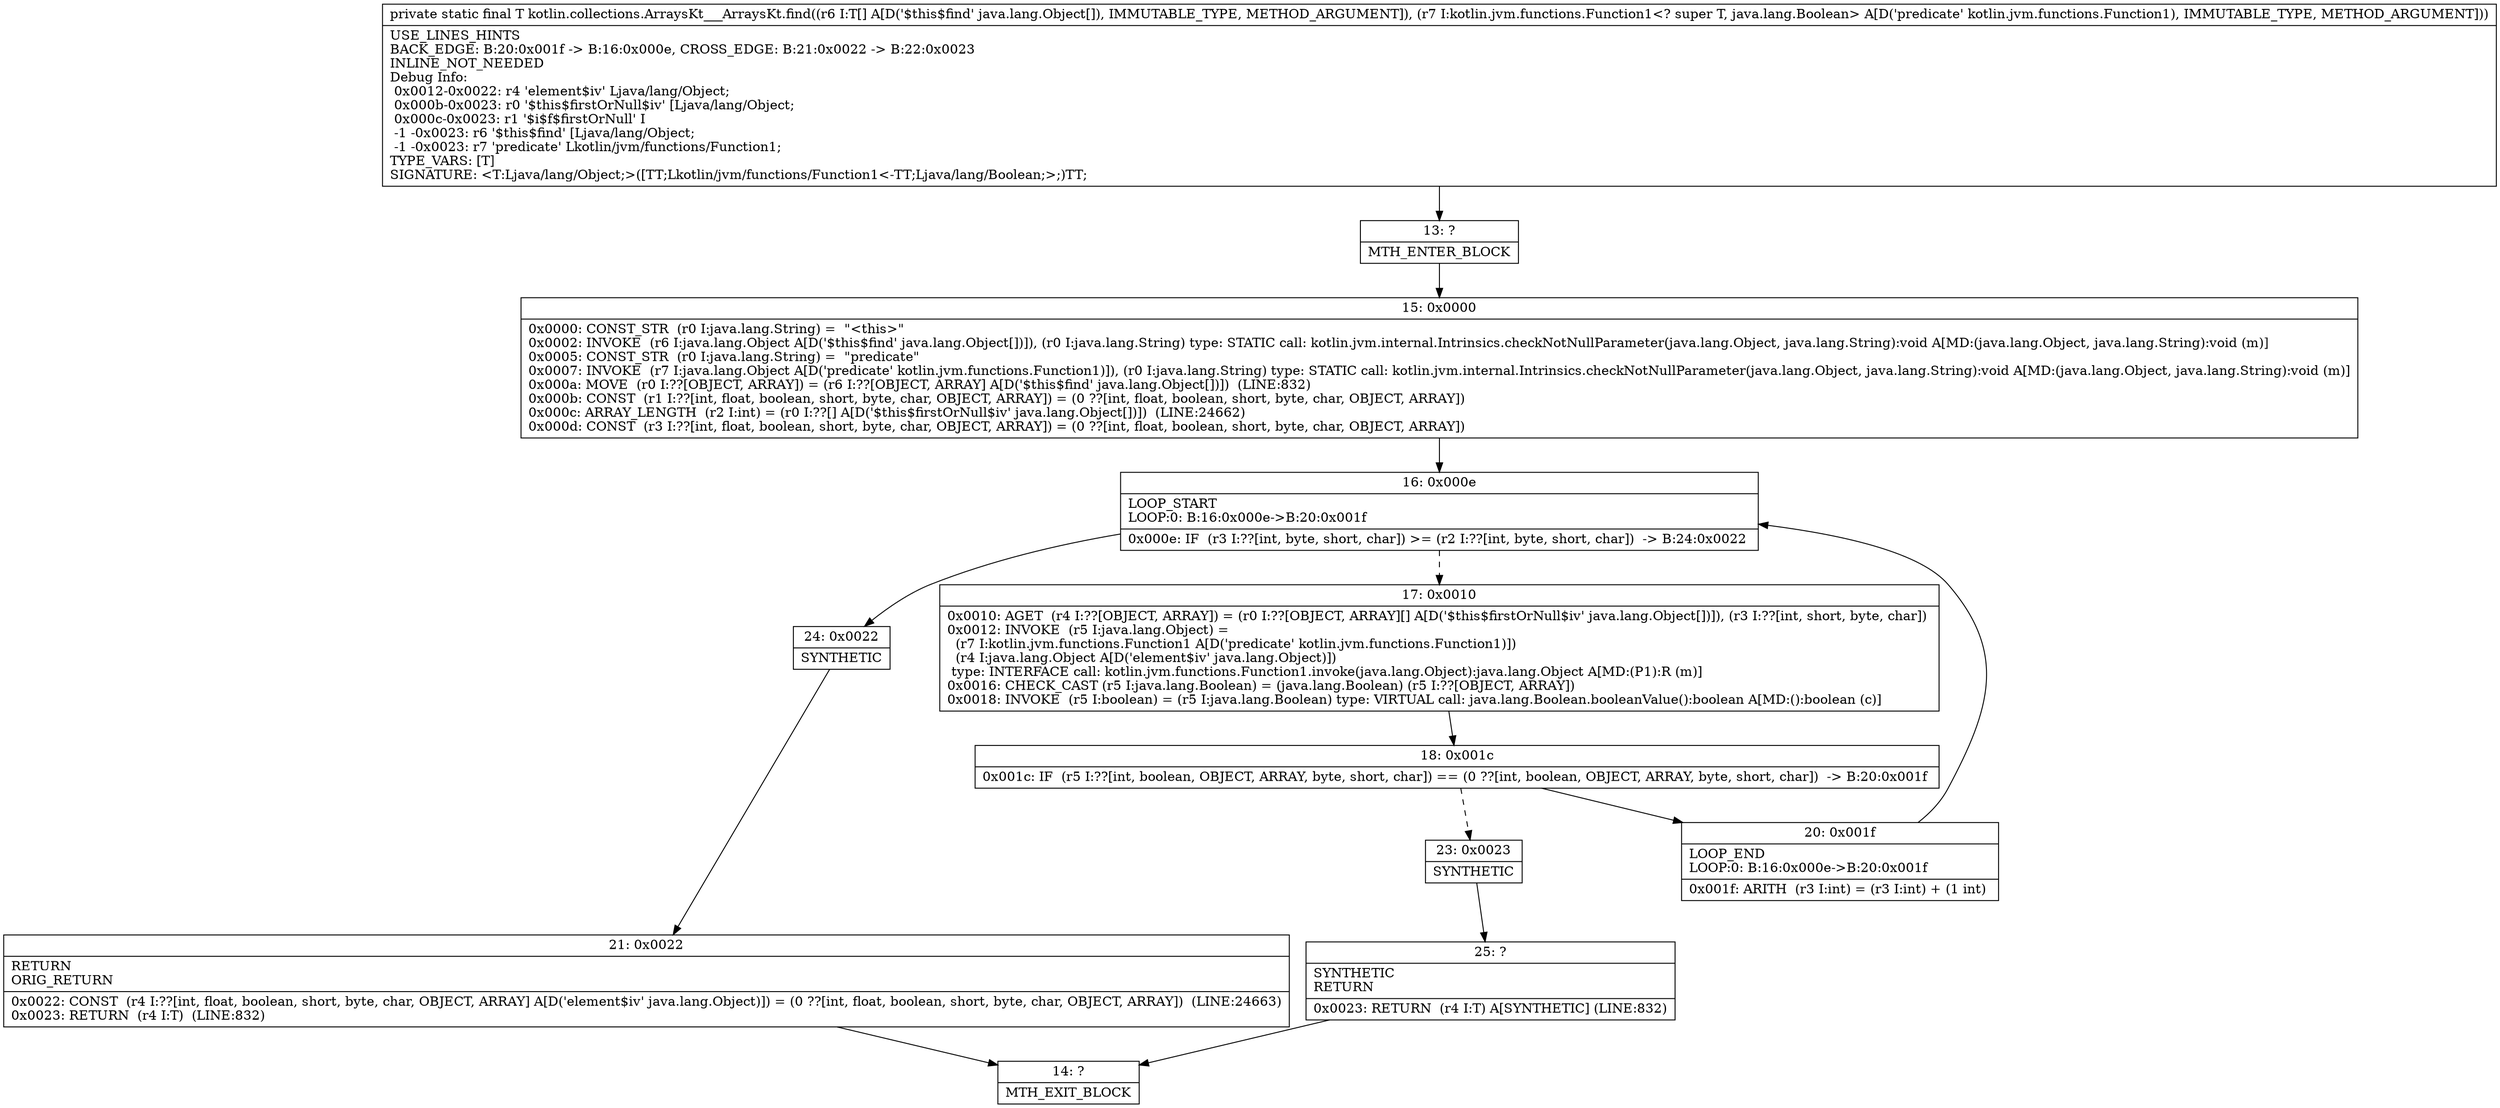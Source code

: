digraph "CFG forkotlin.collections.ArraysKt___ArraysKt.find([Ljava\/lang\/Object;Lkotlin\/jvm\/functions\/Function1;)Ljava\/lang\/Object;" {
Node_13 [shape=record,label="{13\:\ ?|MTH_ENTER_BLOCK\l}"];
Node_15 [shape=record,label="{15\:\ 0x0000|0x0000: CONST_STR  (r0 I:java.lang.String) =  \"\<this\>\" \l0x0002: INVOKE  (r6 I:java.lang.Object A[D('$this$find' java.lang.Object[])]), (r0 I:java.lang.String) type: STATIC call: kotlin.jvm.internal.Intrinsics.checkNotNullParameter(java.lang.Object, java.lang.String):void A[MD:(java.lang.Object, java.lang.String):void (m)]\l0x0005: CONST_STR  (r0 I:java.lang.String) =  \"predicate\" \l0x0007: INVOKE  (r7 I:java.lang.Object A[D('predicate' kotlin.jvm.functions.Function1)]), (r0 I:java.lang.String) type: STATIC call: kotlin.jvm.internal.Intrinsics.checkNotNullParameter(java.lang.Object, java.lang.String):void A[MD:(java.lang.Object, java.lang.String):void (m)]\l0x000a: MOVE  (r0 I:??[OBJECT, ARRAY]) = (r6 I:??[OBJECT, ARRAY] A[D('$this$find' java.lang.Object[])])  (LINE:832)\l0x000b: CONST  (r1 I:??[int, float, boolean, short, byte, char, OBJECT, ARRAY]) = (0 ??[int, float, boolean, short, byte, char, OBJECT, ARRAY]) \l0x000c: ARRAY_LENGTH  (r2 I:int) = (r0 I:??[] A[D('$this$firstOrNull$iv' java.lang.Object[])])  (LINE:24662)\l0x000d: CONST  (r3 I:??[int, float, boolean, short, byte, char, OBJECT, ARRAY]) = (0 ??[int, float, boolean, short, byte, char, OBJECT, ARRAY]) \l}"];
Node_16 [shape=record,label="{16\:\ 0x000e|LOOP_START\lLOOP:0: B:16:0x000e\-\>B:20:0x001f\l|0x000e: IF  (r3 I:??[int, byte, short, char]) \>= (r2 I:??[int, byte, short, char])  \-\> B:24:0x0022 \l}"];
Node_17 [shape=record,label="{17\:\ 0x0010|0x0010: AGET  (r4 I:??[OBJECT, ARRAY]) = (r0 I:??[OBJECT, ARRAY][] A[D('$this$firstOrNull$iv' java.lang.Object[])]), (r3 I:??[int, short, byte, char]) \l0x0012: INVOKE  (r5 I:java.lang.Object) = \l  (r7 I:kotlin.jvm.functions.Function1 A[D('predicate' kotlin.jvm.functions.Function1)])\l  (r4 I:java.lang.Object A[D('element$iv' java.lang.Object)])\l type: INTERFACE call: kotlin.jvm.functions.Function1.invoke(java.lang.Object):java.lang.Object A[MD:(P1):R (m)]\l0x0016: CHECK_CAST (r5 I:java.lang.Boolean) = (java.lang.Boolean) (r5 I:??[OBJECT, ARRAY]) \l0x0018: INVOKE  (r5 I:boolean) = (r5 I:java.lang.Boolean) type: VIRTUAL call: java.lang.Boolean.booleanValue():boolean A[MD:():boolean (c)]\l}"];
Node_18 [shape=record,label="{18\:\ 0x001c|0x001c: IF  (r5 I:??[int, boolean, OBJECT, ARRAY, byte, short, char]) == (0 ??[int, boolean, OBJECT, ARRAY, byte, short, char])  \-\> B:20:0x001f \l}"];
Node_20 [shape=record,label="{20\:\ 0x001f|LOOP_END\lLOOP:0: B:16:0x000e\-\>B:20:0x001f\l|0x001f: ARITH  (r3 I:int) = (r3 I:int) + (1 int) \l}"];
Node_23 [shape=record,label="{23\:\ 0x0023|SYNTHETIC\l}"];
Node_25 [shape=record,label="{25\:\ ?|SYNTHETIC\lRETURN\l|0x0023: RETURN  (r4 I:T) A[SYNTHETIC] (LINE:832)\l}"];
Node_14 [shape=record,label="{14\:\ ?|MTH_EXIT_BLOCK\l}"];
Node_24 [shape=record,label="{24\:\ 0x0022|SYNTHETIC\l}"];
Node_21 [shape=record,label="{21\:\ 0x0022|RETURN\lORIG_RETURN\l|0x0022: CONST  (r4 I:??[int, float, boolean, short, byte, char, OBJECT, ARRAY] A[D('element$iv' java.lang.Object)]) = (0 ??[int, float, boolean, short, byte, char, OBJECT, ARRAY])  (LINE:24663)\l0x0023: RETURN  (r4 I:T)  (LINE:832)\l}"];
MethodNode[shape=record,label="{private static final T kotlin.collections.ArraysKt___ArraysKt.find((r6 I:T[] A[D('$this$find' java.lang.Object[]), IMMUTABLE_TYPE, METHOD_ARGUMENT]), (r7 I:kotlin.jvm.functions.Function1\<? super T, java.lang.Boolean\> A[D('predicate' kotlin.jvm.functions.Function1), IMMUTABLE_TYPE, METHOD_ARGUMENT]))  | USE_LINES_HINTS\lBACK_EDGE: B:20:0x001f \-\> B:16:0x000e, CROSS_EDGE: B:21:0x0022 \-\> B:22:0x0023\lINLINE_NOT_NEEDED\lDebug Info:\l  0x0012\-0x0022: r4 'element$iv' Ljava\/lang\/Object;\l  0x000b\-0x0023: r0 '$this$firstOrNull$iv' [Ljava\/lang\/Object;\l  0x000c\-0x0023: r1 '$i$f$firstOrNull' I\l  \-1 \-0x0023: r6 '$this$find' [Ljava\/lang\/Object;\l  \-1 \-0x0023: r7 'predicate' Lkotlin\/jvm\/functions\/Function1;\lTYPE_VARS: [T]\lSIGNATURE: \<T:Ljava\/lang\/Object;\>([TT;Lkotlin\/jvm\/functions\/Function1\<\-TT;Ljava\/lang\/Boolean;\>;)TT;\l}"];
MethodNode -> Node_13;Node_13 -> Node_15;
Node_15 -> Node_16;
Node_16 -> Node_17[style=dashed];
Node_16 -> Node_24;
Node_17 -> Node_18;
Node_18 -> Node_20;
Node_18 -> Node_23[style=dashed];
Node_20 -> Node_16;
Node_23 -> Node_25;
Node_25 -> Node_14;
Node_24 -> Node_21;
Node_21 -> Node_14;
}

